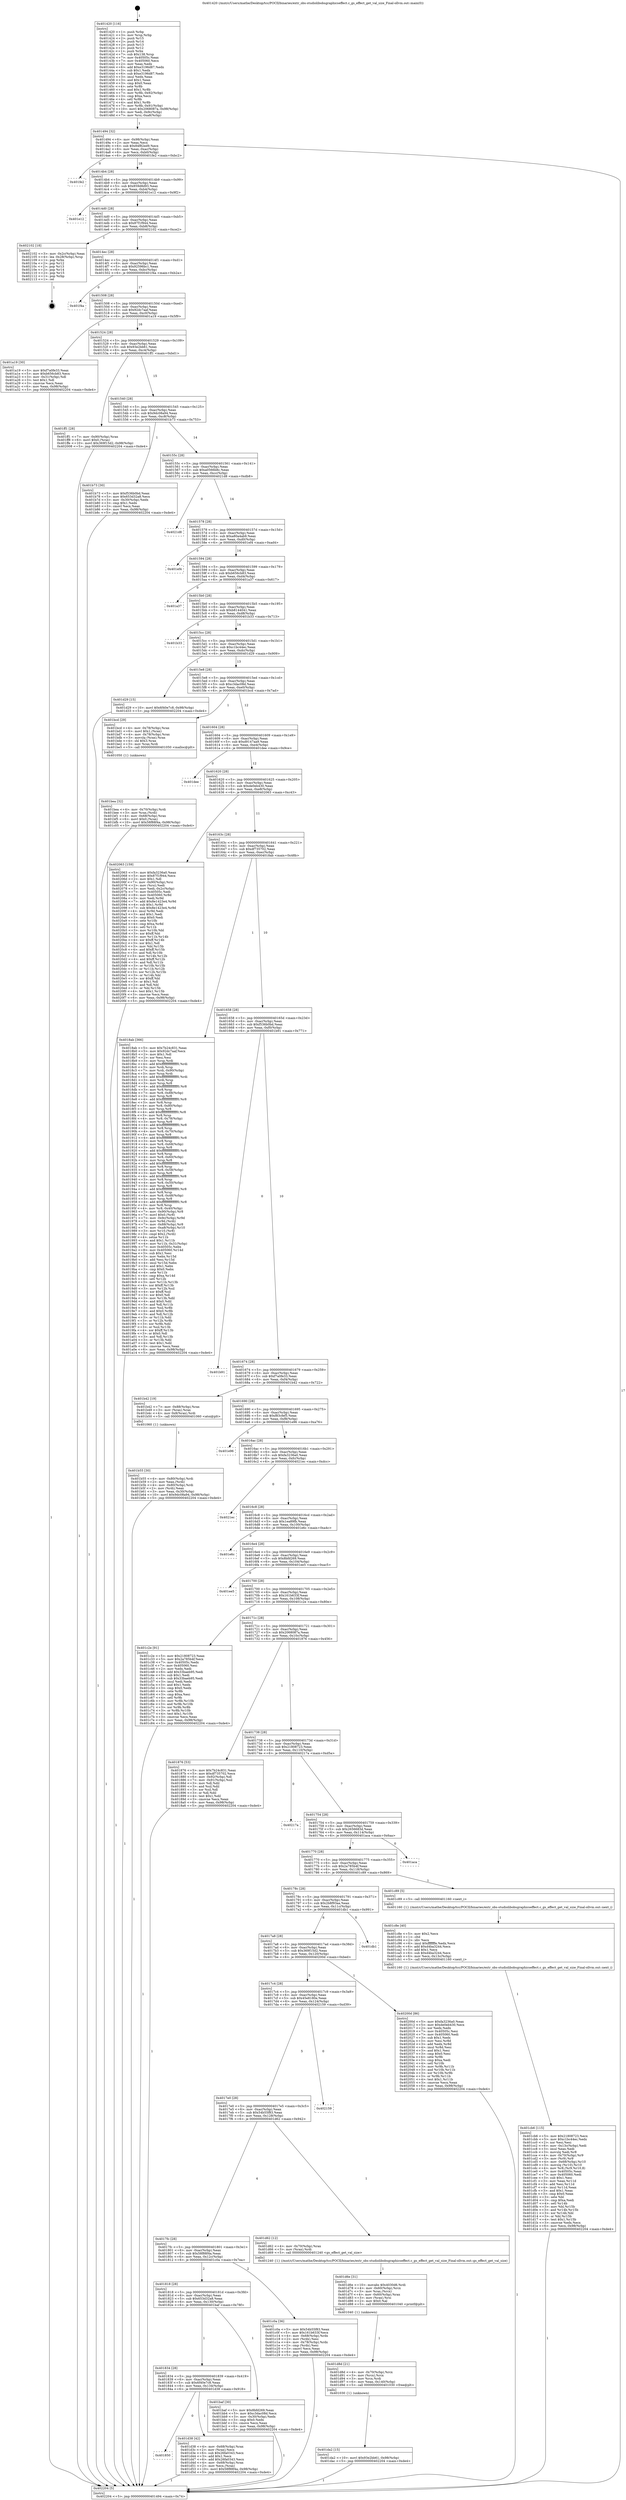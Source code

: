 digraph "0x401420" {
  label = "0x401420 (/mnt/c/Users/mathe/Desktop/tcc/POCII/binaries/extr_obs-studiolibobsgraphicseffect.c_gs_effect_get_val_size_Final-ollvm.out::main(0))"
  labelloc = "t"
  node[shape=record]

  Entry [label="",width=0.3,height=0.3,shape=circle,fillcolor=black,style=filled]
  "0x401494" [label="{
     0x401494 [32]\l
     | [instrs]\l
     &nbsp;&nbsp;0x401494 \<+6\>: mov -0x98(%rbp),%eax\l
     &nbsp;&nbsp;0x40149a \<+2\>: mov %eax,%ecx\l
     &nbsp;&nbsp;0x40149c \<+6\>: sub $0x84f82ed9,%ecx\l
     &nbsp;&nbsp;0x4014a2 \<+6\>: mov %eax,-0xac(%rbp)\l
     &nbsp;&nbsp;0x4014a8 \<+6\>: mov %ecx,-0xb0(%rbp)\l
     &nbsp;&nbsp;0x4014ae \<+6\>: je 0000000000401fe2 \<main+0xbc2\>\l
  }"]
  "0x401fe2" [label="{
     0x401fe2\l
  }", style=dashed]
  "0x4014b4" [label="{
     0x4014b4 [28]\l
     | [instrs]\l
     &nbsp;&nbsp;0x4014b4 \<+5\>: jmp 00000000004014b9 \<main+0x99\>\l
     &nbsp;&nbsp;0x4014b9 \<+6\>: mov -0xac(%rbp),%eax\l
     &nbsp;&nbsp;0x4014bf \<+5\>: sub $0x859d8d93,%eax\l
     &nbsp;&nbsp;0x4014c4 \<+6\>: mov %eax,-0xb4(%rbp)\l
     &nbsp;&nbsp;0x4014ca \<+6\>: je 0000000000401e12 \<main+0x9f2\>\l
  }"]
  Exit [label="",width=0.3,height=0.3,shape=circle,fillcolor=black,style=filled,peripheries=2]
  "0x401e12" [label="{
     0x401e12\l
  }", style=dashed]
  "0x4014d0" [label="{
     0x4014d0 [28]\l
     | [instrs]\l
     &nbsp;&nbsp;0x4014d0 \<+5\>: jmp 00000000004014d5 \<main+0xb5\>\l
     &nbsp;&nbsp;0x4014d5 \<+6\>: mov -0xac(%rbp),%eax\l
     &nbsp;&nbsp;0x4014db \<+5\>: sub $0x87f1f944,%eax\l
     &nbsp;&nbsp;0x4014e0 \<+6\>: mov %eax,-0xb8(%rbp)\l
     &nbsp;&nbsp;0x4014e6 \<+6\>: je 0000000000402102 \<main+0xce2\>\l
  }"]
  "0x401da2" [label="{
     0x401da2 [15]\l
     | [instrs]\l
     &nbsp;&nbsp;0x401da2 \<+10\>: movl $0x93e2bb61,-0x98(%rbp)\l
     &nbsp;&nbsp;0x401dac \<+5\>: jmp 0000000000402204 \<main+0xde4\>\l
  }"]
  "0x402102" [label="{
     0x402102 [18]\l
     | [instrs]\l
     &nbsp;&nbsp;0x402102 \<+3\>: mov -0x2c(%rbp),%eax\l
     &nbsp;&nbsp;0x402105 \<+4\>: lea -0x28(%rbp),%rsp\l
     &nbsp;&nbsp;0x402109 \<+1\>: pop %rbx\l
     &nbsp;&nbsp;0x40210a \<+2\>: pop %r12\l
     &nbsp;&nbsp;0x40210c \<+2\>: pop %r13\l
     &nbsp;&nbsp;0x40210e \<+2\>: pop %r14\l
     &nbsp;&nbsp;0x402110 \<+2\>: pop %r15\l
     &nbsp;&nbsp;0x402112 \<+1\>: pop %rbp\l
     &nbsp;&nbsp;0x402113 \<+1\>: ret\l
  }"]
  "0x4014ec" [label="{
     0x4014ec [28]\l
     | [instrs]\l
     &nbsp;&nbsp;0x4014ec \<+5\>: jmp 00000000004014f1 \<main+0xd1\>\l
     &nbsp;&nbsp;0x4014f1 \<+6\>: mov -0xac(%rbp),%eax\l
     &nbsp;&nbsp;0x4014f7 \<+5\>: sub $0x92596bc1,%eax\l
     &nbsp;&nbsp;0x4014fc \<+6\>: mov %eax,-0xbc(%rbp)\l
     &nbsp;&nbsp;0x401502 \<+6\>: je 0000000000401f4a \<main+0xb2a\>\l
  }"]
  "0x401d8d" [label="{
     0x401d8d [21]\l
     | [instrs]\l
     &nbsp;&nbsp;0x401d8d \<+4\>: mov -0x70(%rbp),%rcx\l
     &nbsp;&nbsp;0x401d91 \<+3\>: mov (%rcx),%rcx\l
     &nbsp;&nbsp;0x401d94 \<+3\>: mov %rcx,%rdi\l
     &nbsp;&nbsp;0x401d97 \<+6\>: mov %eax,-0x140(%rbp)\l
     &nbsp;&nbsp;0x401d9d \<+5\>: call 0000000000401030 \<free@plt\>\l
     | [calls]\l
     &nbsp;&nbsp;0x401030 \{1\} (unknown)\l
  }"]
  "0x401f4a" [label="{
     0x401f4a\l
  }", style=dashed]
  "0x401508" [label="{
     0x401508 [28]\l
     | [instrs]\l
     &nbsp;&nbsp;0x401508 \<+5\>: jmp 000000000040150d \<main+0xed\>\l
     &nbsp;&nbsp;0x40150d \<+6\>: mov -0xac(%rbp),%eax\l
     &nbsp;&nbsp;0x401513 \<+5\>: sub $0x92dc7aaf,%eax\l
     &nbsp;&nbsp;0x401518 \<+6\>: mov %eax,-0xc0(%rbp)\l
     &nbsp;&nbsp;0x40151e \<+6\>: je 0000000000401a19 \<main+0x5f9\>\l
  }"]
  "0x401d6e" [label="{
     0x401d6e [31]\l
     | [instrs]\l
     &nbsp;&nbsp;0x401d6e \<+10\>: movabs $0x4030d6,%rdi\l
     &nbsp;&nbsp;0x401d78 \<+4\>: mov -0x60(%rbp),%rcx\l
     &nbsp;&nbsp;0x401d7c \<+3\>: mov %rax,(%rcx)\l
     &nbsp;&nbsp;0x401d7f \<+4\>: mov -0x60(%rbp),%rax\l
     &nbsp;&nbsp;0x401d83 \<+3\>: mov (%rax),%rsi\l
     &nbsp;&nbsp;0x401d86 \<+2\>: mov $0x0,%al\l
     &nbsp;&nbsp;0x401d88 \<+5\>: call 0000000000401040 \<printf@plt\>\l
     | [calls]\l
     &nbsp;&nbsp;0x401040 \{1\} (unknown)\l
  }"]
  "0x401a19" [label="{
     0x401a19 [30]\l
     | [instrs]\l
     &nbsp;&nbsp;0x401a19 \<+5\>: mov $0xf7a0fe33,%eax\l
     &nbsp;&nbsp;0x401a1e \<+5\>: mov $0xb656cb83,%ecx\l
     &nbsp;&nbsp;0x401a23 \<+3\>: mov -0x31(%rbp),%dl\l
     &nbsp;&nbsp;0x401a26 \<+3\>: test $0x1,%dl\l
     &nbsp;&nbsp;0x401a29 \<+3\>: cmovne %ecx,%eax\l
     &nbsp;&nbsp;0x401a2c \<+6\>: mov %eax,-0x98(%rbp)\l
     &nbsp;&nbsp;0x401a32 \<+5\>: jmp 0000000000402204 \<main+0xde4\>\l
  }"]
  "0x401524" [label="{
     0x401524 [28]\l
     | [instrs]\l
     &nbsp;&nbsp;0x401524 \<+5\>: jmp 0000000000401529 \<main+0x109\>\l
     &nbsp;&nbsp;0x401529 \<+6\>: mov -0xac(%rbp),%eax\l
     &nbsp;&nbsp;0x40152f \<+5\>: sub $0x93e2bb61,%eax\l
     &nbsp;&nbsp;0x401534 \<+6\>: mov %eax,-0xc4(%rbp)\l
     &nbsp;&nbsp;0x40153a \<+6\>: je 0000000000401ff1 \<main+0xbd1\>\l
  }"]
  "0x401850" [label="{
     0x401850\l
  }", style=dashed]
  "0x401ff1" [label="{
     0x401ff1 [28]\l
     | [instrs]\l
     &nbsp;&nbsp;0x401ff1 \<+7\>: mov -0x90(%rbp),%rax\l
     &nbsp;&nbsp;0x401ff8 \<+6\>: movl $0x0,(%rax)\l
     &nbsp;&nbsp;0x401ffe \<+10\>: movl $0x369f15d2,-0x98(%rbp)\l
     &nbsp;&nbsp;0x402008 \<+5\>: jmp 0000000000402204 \<main+0xde4\>\l
  }"]
  "0x401540" [label="{
     0x401540 [28]\l
     | [instrs]\l
     &nbsp;&nbsp;0x401540 \<+5\>: jmp 0000000000401545 \<main+0x125\>\l
     &nbsp;&nbsp;0x401545 \<+6\>: mov -0xac(%rbp),%eax\l
     &nbsp;&nbsp;0x40154b \<+5\>: sub $0x9dc08a94,%eax\l
     &nbsp;&nbsp;0x401550 \<+6\>: mov %eax,-0xc8(%rbp)\l
     &nbsp;&nbsp;0x401556 \<+6\>: je 0000000000401b73 \<main+0x753\>\l
  }"]
  "0x401d38" [label="{
     0x401d38 [42]\l
     | [instrs]\l
     &nbsp;&nbsp;0x401d38 \<+4\>: mov -0x68(%rbp),%rax\l
     &nbsp;&nbsp;0x401d3c \<+2\>: mov (%rax),%ecx\l
     &nbsp;&nbsp;0x401d3e \<+6\>: sub $0x26fa0343,%ecx\l
     &nbsp;&nbsp;0x401d44 \<+3\>: add $0x1,%ecx\l
     &nbsp;&nbsp;0x401d47 \<+6\>: add $0x26fa0343,%ecx\l
     &nbsp;&nbsp;0x401d4d \<+4\>: mov -0x68(%rbp),%rax\l
     &nbsp;&nbsp;0x401d51 \<+2\>: mov %ecx,(%rax)\l
     &nbsp;&nbsp;0x401d53 \<+10\>: movl $0x58f88f4a,-0x98(%rbp)\l
     &nbsp;&nbsp;0x401d5d \<+5\>: jmp 0000000000402204 \<main+0xde4\>\l
  }"]
  "0x401b73" [label="{
     0x401b73 [30]\l
     | [instrs]\l
     &nbsp;&nbsp;0x401b73 \<+5\>: mov $0xf536b0bd,%eax\l
     &nbsp;&nbsp;0x401b78 \<+5\>: mov $0x653d32a8,%ecx\l
     &nbsp;&nbsp;0x401b7d \<+3\>: mov -0x30(%rbp),%edx\l
     &nbsp;&nbsp;0x401b80 \<+3\>: cmp $0x1,%edx\l
     &nbsp;&nbsp;0x401b83 \<+3\>: cmovl %ecx,%eax\l
     &nbsp;&nbsp;0x401b86 \<+6\>: mov %eax,-0x98(%rbp)\l
     &nbsp;&nbsp;0x401b8c \<+5\>: jmp 0000000000402204 \<main+0xde4\>\l
  }"]
  "0x40155c" [label="{
     0x40155c [28]\l
     | [instrs]\l
     &nbsp;&nbsp;0x40155c \<+5\>: jmp 0000000000401561 \<main+0x141\>\l
     &nbsp;&nbsp;0x401561 \<+6\>: mov -0xac(%rbp),%eax\l
     &nbsp;&nbsp;0x401567 \<+5\>: sub $0xa0566b8c,%eax\l
     &nbsp;&nbsp;0x40156c \<+6\>: mov %eax,-0xcc(%rbp)\l
     &nbsp;&nbsp;0x401572 \<+6\>: je 00000000004021d8 \<main+0xdb8\>\l
  }"]
  "0x401cb6" [label="{
     0x401cb6 [115]\l
     | [instrs]\l
     &nbsp;&nbsp;0x401cb6 \<+5\>: mov $0x21808723,%ecx\l
     &nbsp;&nbsp;0x401cbb \<+5\>: mov $0xc1bc44ec,%edx\l
     &nbsp;&nbsp;0x401cc0 \<+2\>: xor %esi,%esi\l
     &nbsp;&nbsp;0x401cc2 \<+6\>: mov -0x13c(%rbp),%edi\l
     &nbsp;&nbsp;0x401cc8 \<+3\>: imul %eax,%edi\l
     &nbsp;&nbsp;0x401ccb \<+3\>: movslq %edi,%r8\l
     &nbsp;&nbsp;0x401cce \<+4\>: mov -0x70(%rbp),%r9\l
     &nbsp;&nbsp;0x401cd2 \<+3\>: mov (%r9),%r9\l
     &nbsp;&nbsp;0x401cd5 \<+4\>: mov -0x68(%rbp),%r10\l
     &nbsp;&nbsp;0x401cd9 \<+3\>: movslq (%r10),%r10\l
     &nbsp;&nbsp;0x401cdc \<+4\>: mov %r8,(%r9,%r10,8)\l
     &nbsp;&nbsp;0x401ce0 \<+7\>: mov 0x40505c,%eax\l
     &nbsp;&nbsp;0x401ce7 \<+7\>: mov 0x405060,%edi\l
     &nbsp;&nbsp;0x401cee \<+3\>: sub $0x1,%esi\l
     &nbsp;&nbsp;0x401cf1 \<+3\>: mov %eax,%r11d\l
     &nbsp;&nbsp;0x401cf4 \<+3\>: add %esi,%r11d\l
     &nbsp;&nbsp;0x401cf7 \<+4\>: imul %r11d,%eax\l
     &nbsp;&nbsp;0x401cfb \<+3\>: and $0x1,%eax\l
     &nbsp;&nbsp;0x401cfe \<+3\>: cmp $0x0,%eax\l
     &nbsp;&nbsp;0x401d01 \<+3\>: sete %bl\l
     &nbsp;&nbsp;0x401d04 \<+3\>: cmp $0xa,%edi\l
     &nbsp;&nbsp;0x401d07 \<+4\>: setl %r14b\l
     &nbsp;&nbsp;0x401d0b \<+3\>: mov %bl,%r15b\l
     &nbsp;&nbsp;0x401d0e \<+3\>: and %r14b,%r15b\l
     &nbsp;&nbsp;0x401d11 \<+3\>: xor %r14b,%bl\l
     &nbsp;&nbsp;0x401d14 \<+3\>: or %bl,%r15b\l
     &nbsp;&nbsp;0x401d17 \<+4\>: test $0x1,%r15b\l
     &nbsp;&nbsp;0x401d1b \<+3\>: cmovne %edx,%ecx\l
     &nbsp;&nbsp;0x401d1e \<+6\>: mov %ecx,-0x98(%rbp)\l
     &nbsp;&nbsp;0x401d24 \<+5\>: jmp 0000000000402204 \<main+0xde4\>\l
  }"]
  "0x4021d8" [label="{
     0x4021d8\l
  }", style=dashed]
  "0x401578" [label="{
     0x401578 [28]\l
     | [instrs]\l
     &nbsp;&nbsp;0x401578 \<+5\>: jmp 000000000040157d \<main+0x15d\>\l
     &nbsp;&nbsp;0x40157d \<+6\>: mov -0xac(%rbp),%eax\l
     &nbsp;&nbsp;0x401583 \<+5\>: sub $0xa80a4ab9,%eax\l
     &nbsp;&nbsp;0x401588 \<+6\>: mov %eax,-0xd0(%rbp)\l
     &nbsp;&nbsp;0x40158e \<+6\>: je 0000000000401ef4 \<main+0xad4\>\l
  }"]
  "0x401c8e" [label="{
     0x401c8e [40]\l
     | [instrs]\l
     &nbsp;&nbsp;0x401c8e \<+5\>: mov $0x2,%ecx\l
     &nbsp;&nbsp;0x401c93 \<+1\>: cltd\l
     &nbsp;&nbsp;0x401c94 \<+2\>: idiv %ecx\l
     &nbsp;&nbsp;0x401c96 \<+6\>: imul $0xfffffffe,%edx,%ecx\l
     &nbsp;&nbsp;0x401c9c \<+6\>: add $0xd4ba3244,%ecx\l
     &nbsp;&nbsp;0x401ca2 \<+3\>: add $0x1,%ecx\l
     &nbsp;&nbsp;0x401ca5 \<+6\>: sub $0xd4ba3244,%ecx\l
     &nbsp;&nbsp;0x401cab \<+6\>: mov %ecx,-0x13c(%rbp)\l
     &nbsp;&nbsp;0x401cb1 \<+5\>: call 0000000000401160 \<next_i\>\l
     | [calls]\l
     &nbsp;&nbsp;0x401160 \{1\} (/mnt/c/Users/mathe/Desktop/tcc/POCII/binaries/extr_obs-studiolibobsgraphicseffect.c_gs_effect_get_val_size_Final-ollvm.out::next_i)\l
  }"]
  "0x401ef4" [label="{
     0x401ef4\l
  }", style=dashed]
  "0x401594" [label="{
     0x401594 [28]\l
     | [instrs]\l
     &nbsp;&nbsp;0x401594 \<+5\>: jmp 0000000000401599 \<main+0x179\>\l
     &nbsp;&nbsp;0x401599 \<+6\>: mov -0xac(%rbp),%eax\l
     &nbsp;&nbsp;0x40159f \<+5\>: sub $0xb656cb83,%eax\l
     &nbsp;&nbsp;0x4015a4 \<+6\>: mov %eax,-0xd4(%rbp)\l
     &nbsp;&nbsp;0x4015aa \<+6\>: je 0000000000401a37 \<main+0x617\>\l
  }"]
  "0x401bea" [label="{
     0x401bea [32]\l
     | [instrs]\l
     &nbsp;&nbsp;0x401bea \<+4\>: mov -0x70(%rbp),%rdi\l
     &nbsp;&nbsp;0x401bee \<+3\>: mov %rax,(%rdi)\l
     &nbsp;&nbsp;0x401bf1 \<+4\>: mov -0x68(%rbp),%rax\l
     &nbsp;&nbsp;0x401bf5 \<+6\>: movl $0x0,(%rax)\l
     &nbsp;&nbsp;0x401bfb \<+10\>: movl $0x58f88f4a,-0x98(%rbp)\l
     &nbsp;&nbsp;0x401c05 \<+5\>: jmp 0000000000402204 \<main+0xde4\>\l
  }"]
  "0x401a37" [label="{
     0x401a37\l
  }", style=dashed]
  "0x4015b0" [label="{
     0x4015b0 [28]\l
     | [instrs]\l
     &nbsp;&nbsp;0x4015b0 \<+5\>: jmp 00000000004015b5 \<main+0x195\>\l
     &nbsp;&nbsp;0x4015b5 \<+6\>: mov -0xac(%rbp),%eax\l
     &nbsp;&nbsp;0x4015bb \<+5\>: sub $0xb8144041,%eax\l
     &nbsp;&nbsp;0x4015c0 \<+6\>: mov %eax,-0xd8(%rbp)\l
     &nbsp;&nbsp;0x4015c6 \<+6\>: je 0000000000401b33 \<main+0x713\>\l
  }"]
  "0x401834" [label="{
     0x401834 [28]\l
     | [instrs]\l
     &nbsp;&nbsp;0x401834 \<+5\>: jmp 0000000000401839 \<main+0x419\>\l
     &nbsp;&nbsp;0x401839 \<+6\>: mov -0xac(%rbp),%eax\l
     &nbsp;&nbsp;0x40183f \<+5\>: sub $0x6f40e7c8,%eax\l
     &nbsp;&nbsp;0x401844 \<+6\>: mov %eax,-0x134(%rbp)\l
     &nbsp;&nbsp;0x40184a \<+6\>: je 0000000000401d38 \<main+0x918\>\l
  }"]
  "0x401b33" [label="{
     0x401b33\l
  }", style=dashed]
  "0x4015cc" [label="{
     0x4015cc [28]\l
     | [instrs]\l
     &nbsp;&nbsp;0x4015cc \<+5\>: jmp 00000000004015d1 \<main+0x1b1\>\l
     &nbsp;&nbsp;0x4015d1 \<+6\>: mov -0xac(%rbp),%eax\l
     &nbsp;&nbsp;0x4015d7 \<+5\>: sub $0xc1bc44ec,%eax\l
     &nbsp;&nbsp;0x4015dc \<+6\>: mov %eax,-0xdc(%rbp)\l
     &nbsp;&nbsp;0x4015e2 \<+6\>: je 0000000000401d29 \<main+0x909\>\l
  }"]
  "0x401baf" [label="{
     0x401baf [30]\l
     | [instrs]\l
     &nbsp;&nbsp;0x401baf \<+5\>: mov $0x8bfd269,%eax\l
     &nbsp;&nbsp;0x401bb4 \<+5\>: mov $0xc3dac08d,%ecx\l
     &nbsp;&nbsp;0x401bb9 \<+3\>: mov -0x30(%rbp),%edx\l
     &nbsp;&nbsp;0x401bbc \<+3\>: cmp $0x0,%edx\l
     &nbsp;&nbsp;0x401bbf \<+3\>: cmove %ecx,%eax\l
     &nbsp;&nbsp;0x401bc2 \<+6\>: mov %eax,-0x98(%rbp)\l
     &nbsp;&nbsp;0x401bc8 \<+5\>: jmp 0000000000402204 \<main+0xde4\>\l
  }"]
  "0x401d29" [label="{
     0x401d29 [15]\l
     | [instrs]\l
     &nbsp;&nbsp;0x401d29 \<+10\>: movl $0x6f40e7c8,-0x98(%rbp)\l
     &nbsp;&nbsp;0x401d33 \<+5\>: jmp 0000000000402204 \<main+0xde4\>\l
  }"]
  "0x4015e8" [label="{
     0x4015e8 [28]\l
     | [instrs]\l
     &nbsp;&nbsp;0x4015e8 \<+5\>: jmp 00000000004015ed \<main+0x1cd\>\l
     &nbsp;&nbsp;0x4015ed \<+6\>: mov -0xac(%rbp),%eax\l
     &nbsp;&nbsp;0x4015f3 \<+5\>: sub $0xc3dac08d,%eax\l
     &nbsp;&nbsp;0x4015f8 \<+6\>: mov %eax,-0xe0(%rbp)\l
     &nbsp;&nbsp;0x4015fe \<+6\>: je 0000000000401bcd \<main+0x7ad\>\l
  }"]
  "0x401818" [label="{
     0x401818 [28]\l
     | [instrs]\l
     &nbsp;&nbsp;0x401818 \<+5\>: jmp 000000000040181d \<main+0x3fd\>\l
     &nbsp;&nbsp;0x40181d \<+6\>: mov -0xac(%rbp),%eax\l
     &nbsp;&nbsp;0x401823 \<+5\>: sub $0x653d32a8,%eax\l
     &nbsp;&nbsp;0x401828 \<+6\>: mov %eax,-0x130(%rbp)\l
     &nbsp;&nbsp;0x40182e \<+6\>: je 0000000000401baf \<main+0x78f\>\l
  }"]
  "0x401bcd" [label="{
     0x401bcd [29]\l
     | [instrs]\l
     &nbsp;&nbsp;0x401bcd \<+4\>: mov -0x78(%rbp),%rax\l
     &nbsp;&nbsp;0x401bd1 \<+6\>: movl $0x1,(%rax)\l
     &nbsp;&nbsp;0x401bd7 \<+4\>: mov -0x78(%rbp),%rax\l
     &nbsp;&nbsp;0x401bdb \<+3\>: movslq (%rax),%rax\l
     &nbsp;&nbsp;0x401bde \<+4\>: shl $0x3,%rax\l
     &nbsp;&nbsp;0x401be2 \<+3\>: mov %rax,%rdi\l
     &nbsp;&nbsp;0x401be5 \<+5\>: call 0000000000401050 \<malloc@plt\>\l
     | [calls]\l
     &nbsp;&nbsp;0x401050 \{1\} (unknown)\l
  }"]
  "0x401604" [label="{
     0x401604 [28]\l
     | [instrs]\l
     &nbsp;&nbsp;0x401604 \<+5\>: jmp 0000000000401609 \<main+0x1e9\>\l
     &nbsp;&nbsp;0x401609 \<+6\>: mov -0xac(%rbp),%eax\l
     &nbsp;&nbsp;0x40160f \<+5\>: sub $0xd9147aa9,%eax\l
     &nbsp;&nbsp;0x401614 \<+6\>: mov %eax,-0xe4(%rbp)\l
     &nbsp;&nbsp;0x40161a \<+6\>: je 0000000000401dee \<main+0x9ce\>\l
  }"]
  "0x401c0a" [label="{
     0x401c0a [36]\l
     | [instrs]\l
     &nbsp;&nbsp;0x401c0a \<+5\>: mov $0x54b55f83,%eax\l
     &nbsp;&nbsp;0x401c0f \<+5\>: mov $0x161b633f,%ecx\l
     &nbsp;&nbsp;0x401c14 \<+4\>: mov -0x68(%rbp),%rdx\l
     &nbsp;&nbsp;0x401c18 \<+2\>: mov (%rdx),%esi\l
     &nbsp;&nbsp;0x401c1a \<+4\>: mov -0x78(%rbp),%rdx\l
     &nbsp;&nbsp;0x401c1e \<+2\>: cmp (%rdx),%esi\l
     &nbsp;&nbsp;0x401c20 \<+3\>: cmovl %ecx,%eax\l
     &nbsp;&nbsp;0x401c23 \<+6\>: mov %eax,-0x98(%rbp)\l
     &nbsp;&nbsp;0x401c29 \<+5\>: jmp 0000000000402204 \<main+0xde4\>\l
  }"]
  "0x401dee" [label="{
     0x401dee\l
  }", style=dashed]
  "0x401620" [label="{
     0x401620 [28]\l
     | [instrs]\l
     &nbsp;&nbsp;0x401620 \<+5\>: jmp 0000000000401625 \<main+0x205\>\l
     &nbsp;&nbsp;0x401625 \<+6\>: mov -0xac(%rbp),%eax\l
     &nbsp;&nbsp;0x40162b \<+5\>: sub $0xde0eb430,%eax\l
     &nbsp;&nbsp;0x401630 \<+6\>: mov %eax,-0xe8(%rbp)\l
     &nbsp;&nbsp;0x401636 \<+6\>: je 0000000000402063 \<main+0xc43\>\l
  }"]
  "0x4017fc" [label="{
     0x4017fc [28]\l
     | [instrs]\l
     &nbsp;&nbsp;0x4017fc \<+5\>: jmp 0000000000401801 \<main+0x3e1\>\l
     &nbsp;&nbsp;0x401801 \<+6\>: mov -0xac(%rbp),%eax\l
     &nbsp;&nbsp;0x401807 \<+5\>: sub $0x58f88f4a,%eax\l
     &nbsp;&nbsp;0x40180c \<+6\>: mov %eax,-0x12c(%rbp)\l
     &nbsp;&nbsp;0x401812 \<+6\>: je 0000000000401c0a \<main+0x7ea\>\l
  }"]
  "0x402063" [label="{
     0x402063 [159]\l
     | [instrs]\l
     &nbsp;&nbsp;0x402063 \<+5\>: mov $0xfa3236a0,%eax\l
     &nbsp;&nbsp;0x402068 \<+5\>: mov $0x87f1f944,%ecx\l
     &nbsp;&nbsp;0x40206d \<+2\>: mov $0x1,%dl\l
     &nbsp;&nbsp;0x40206f \<+7\>: mov -0x90(%rbp),%rsi\l
     &nbsp;&nbsp;0x402076 \<+2\>: mov (%rsi),%edi\l
     &nbsp;&nbsp;0x402078 \<+3\>: mov %edi,-0x2c(%rbp)\l
     &nbsp;&nbsp;0x40207b \<+7\>: mov 0x40505c,%edi\l
     &nbsp;&nbsp;0x402082 \<+8\>: mov 0x405060,%r8d\l
     &nbsp;&nbsp;0x40208a \<+3\>: mov %edi,%r9d\l
     &nbsp;&nbsp;0x40208d \<+7\>: add $0x8e1423e4,%r9d\l
     &nbsp;&nbsp;0x402094 \<+4\>: sub $0x1,%r9d\l
     &nbsp;&nbsp;0x402098 \<+7\>: sub $0x8e1423e4,%r9d\l
     &nbsp;&nbsp;0x40209f \<+4\>: imul %r9d,%edi\l
     &nbsp;&nbsp;0x4020a3 \<+3\>: and $0x1,%edi\l
     &nbsp;&nbsp;0x4020a6 \<+3\>: cmp $0x0,%edi\l
     &nbsp;&nbsp;0x4020a9 \<+4\>: sete %r10b\l
     &nbsp;&nbsp;0x4020ad \<+4\>: cmp $0xa,%r8d\l
     &nbsp;&nbsp;0x4020b1 \<+4\>: setl %r11b\l
     &nbsp;&nbsp;0x4020b5 \<+3\>: mov %r10b,%bl\l
     &nbsp;&nbsp;0x4020b8 \<+3\>: xor $0xff,%bl\l
     &nbsp;&nbsp;0x4020bb \<+3\>: mov %r11b,%r14b\l
     &nbsp;&nbsp;0x4020be \<+4\>: xor $0xff,%r14b\l
     &nbsp;&nbsp;0x4020c2 \<+3\>: xor $0x1,%dl\l
     &nbsp;&nbsp;0x4020c5 \<+3\>: mov %bl,%r15b\l
     &nbsp;&nbsp;0x4020c8 \<+4\>: and $0xff,%r15b\l
     &nbsp;&nbsp;0x4020cc \<+3\>: and %dl,%r10b\l
     &nbsp;&nbsp;0x4020cf \<+3\>: mov %r14b,%r12b\l
     &nbsp;&nbsp;0x4020d2 \<+4\>: and $0xff,%r12b\l
     &nbsp;&nbsp;0x4020d6 \<+3\>: and %dl,%r11b\l
     &nbsp;&nbsp;0x4020d9 \<+3\>: or %r10b,%r15b\l
     &nbsp;&nbsp;0x4020dc \<+3\>: or %r11b,%r12b\l
     &nbsp;&nbsp;0x4020df \<+3\>: xor %r12b,%r15b\l
     &nbsp;&nbsp;0x4020e2 \<+3\>: or %r14b,%bl\l
     &nbsp;&nbsp;0x4020e5 \<+3\>: xor $0xff,%bl\l
     &nbsp;&nbsp;0x4020e8 \<+3\>: or $0x1,%dl\l
     &nbsp;&nbsp;0x4020eb \<+2\>: and %dl,%bl\l
     &nbsp;&nbsp;0x4020ed \<+3\>: or %bl,%r15b\l
     &nbsp;&nbsp;0x4020f0 \<+4\>: test $0x1,%r15b\l
     &nbsp;&nbsp;0x4020f4 \<+3\>: cmovne %ecx,%eax\l
     &nbsp;&nbsp;0x4020f7 \<+6\>: mov %eax,-0x98(%rbp)\l
     &nbsp;&nbsp;0x4020fd \<+5\>: jmp 0000000000402204 \<main+0xde4\>\l
  }"]
  "0x40163c" [label="{
     0x40163c [28]\l
     | [instrs]\l
     &nbsp;&nbsp;0x40163c \<+5\>: jmp 0000000000401641 \<main+0x221\>\l
     &nbsp;&nbsp;0x401641 \<+6\>: mov -0xac(%rbp),%eax\l
     &nbsp;&nbsp;0x401647 \<+5\>: sub $0xdf735702,%eax\l
     &nbsp;&nbsp;0x40164c \<+6\>: mov %eax,-0xec(%rbp)\l
     &nbsp;&nbsp;0x401652 \<+6\>: je 00000000004018ab \<main+0x48b\>\l
  }"]
  "0x401d62" [label="{
     0x401d62 [12]\l
     | [instrs]\l
     &nbsp;&nbsp;0x401d62 \<+4\>: mov -0x70(%rbp),%rax\l
     &nbsp;&nbsp;0x401d66 \<+3\>: mov (%rax),%rdi\l
     &nbsp;&nbsp;0x401d69 \<+5\>: call 0000000000401240 \<gs_effect_get_val_size\>\l
     | [calls]\l
     &nbsp;&nbsp;0x401240 \{1\} (/mnt/c/Users/mathe/Desktop/tcc/POCII/binaries/extr_obs-studiolibobsgraphicseffect.c_gs_effect_get_val_size_Final-ollvm.out::gs_effect_get_val_size)\l
  }"]
  "0x4018ab" [label="{
     0x4018ab [366]\l
     | [instrs]\l
     &nbsp;&nbsp;0x4018ab \<+5\>: mov $0x7b24c831,%eax\l
     &nbsp;&nbsp;0x4018b0 \<+5\>: mov $0x92dc7aaf,%ecx\l
     &nbsp;&nbsp;0x4018b5 \<+2\>: mov $0x1,%dl\l
     &nbsp;&nbsp;0x4018b7 \<+2\>: xor %esi,%esi\l
     &nbsp;&nbsp;0x4018b9 \<+3\>: mov %rsp,%rdi\l
     &nbsp;&nbsp;0x4018bc \<+4\>: add $0xfffffffffffffff0,%rdi\l
     &nbsp;&nbsp;0x4018c0 \<+3\>: mov %rdi,%rsp\l
     &nbsp;&nbsp;0x4018c3 \<+7\>: mov %rdi,-0x90(%rbp)\l
     &nbsp;&nbsp;0x4018ca \<+3\>: mov %rsp,%rdi\l
     &nbsp;&nbsp;0x4018cd \<+4\>: add $0xfffffffffffffff0,%rdi\l
     &nbsp;&nbsp;0x4018d1 \<+3\>: mov %rdi,%rsp\l
     &nbsp;&nbsp;0x4018d4 \<+3\>: mov %rsp,%r8\l
     &nbsp;&nbsp;0x4018d7 \<+4\>: add $0xfffffffffffffff0,%r8\l
     &nbsp;&nbsp;0x4018db \<+3\>: mov %r8,%rsp\l
     &nbsp;&nbsp;0x4018de \<+7\>: mov %r8,-0x88(%rbp)\l
     &nbsp;&nbsp;0x4018e5 \<+3\>: mov %rsp,%r8\l
     &nbsp;&nbsp;0x4018e8 \<+4\>: add $0xfffffffffffffff0,%r8\l
     &nbsp;&nbsp;0x4018ec \<+3\>: mov %r8,%rsp\l
     &nbsp;&nbsp;0x4018ef \<+4\>: mov %r8,-0x80(%rbp)\l
     &nbsp;&nbsp;0x4018f3 \<+3\>: mov %rsp,%r8\l
     &nbsp;&nbsp;0x4018f6 \<+4\>: add $0xfffffffffffffff0,%r8\l
     &nbsp;&nbsp;0x4018fa \<+3\>: mov %r8,%rsp\l
     &nbsp;&nbsp;0x4018fd \<+4\>: mov %r8,-0x78(%rbp)\l
     &nbsp;&nbsp;0x401901 \<+3\>: mov %rsp,%r8\l
     &nbsp;&nbsp;0x401904 \<+4\>: add $0xfffffffffffffff0,%r8\l
     &nbsp;&nbsp;0x401908 \<+3\>: mov %r8,%rsp\l
     &nbsp;&nbsp;0x40190b \<+4\>: mov %r8,-0x70(%rbp)\l
     &nbsp;&nbsp;0x40190f \<+3\>: mov %rsp,%r8\l
     &nbsp;&nbsp;0x401912 \<+4\>: add $0xfffffffffffffff0,%r8\l
     &nbsp;&nbsp;0x401916 \<+3\>: mov %r8,%rsp\l
     &nbsp;&nbsp;0x401919 \<+4\>: mov %r8,-0x68(%rbp)\l
     &nbsp;&nbsp;0x40191d \<+3\>: mov %rsp,%r8\l
     &nbsp;&nbsp;0x401920 \<+4\>: add $0xfffffffffffffff0,%r8\l
     &nbsp;&nbsp;0x401924 \<+3\>: mov %r8,%rsp\l
     &nbsp;&nbsp;0x401927 \<+4\>: mov %r8,-0x60(%rbp)\l
     &nbsp;&nbsp;0x40192b \<+3\>: mov %rsp,%r8\l
     &nbsp;&nbsp;0x40192e \<+4\>: add $0xfffffffffffffff0,%r8\l
     &nbsp;&nbsp;0x401932 \<+3\>: mov %r8,%rsp\l
     &nbsp;&nbsp;0x401935 \<+4\>: mov %r8,-0x58(%rbp)\l
     &nbsp;&nbsp;0x401939 \<+3\>: mov %rsp,%r8\l
     &nbsp;&nbsp;0x40193c \<+4\>: add $0xfffffffffffffff0,%r8\l
     &nbsp;&nbsp;0x401940 \<+3\>: mov %r8,%rsp\l
     &nbsp;&nbsp;0x401943 \<+4\>: mov %r8,-0x50(%rbp)\l
     &nbsp;&nbsp;0x401947 \<+3\>: mov %rsp,%r8\l
     &nbsp;&nbsp;0x40194a \<+4\>: add $0xfffffffffffffff0,%r8\l
     &nbsp;&nbsp;0x40194e \<+3\>: mov %r8,%rsp\l
     &nbsp;&nbsp;0x401951 \<+4\>: mov %r8,-0x48(%rbp)\l
     &nbsp;&nbsp;0x401955 \<+3\>: mov %rsp,%r8\l
     &nbsp;&nbsp;0x401958 \<+4\>: add $0xfffffffffffffff0,%r8\l
     &nbsp;&nbsp;0x40195c \<+3\>: mov %r8,%rsp\l
     &nbsp;&nbsp;0x40195f \<+4\>: mov %r8,-0x40(%rbp)\l
     &nbsp;&nbsp;0x401963 \<+7\>: mov -0x90(%rbp),%r8\l
     &nbsp;&nbsp;0x40196a \<+7\>: movl $0x0,(%r8)\l
     &nbsp;&nbsp;0x401971 \<+7\>: mov -0x9c(%rbp),%r9d\l
     &nbsp;&nbsp;0x401978 \<+3\>: mov %r9d,(%rdi)\l
     &nbsp;&nbsp;0x40197b \<+7\>: mov -0x88(%rbp),%r8\l
     &nbsp;&nbsp;0x401982 \<+7\>: mov -0xa8(%rbp),%r10\l
     &nbsp;&nbsp;0x401989 \<+3\>: mov %r10,(%r8)\l
     &nbsp;&nbsp;0x40198c \<+3\>: cmpl $0x2,(%rdi)\l
     &nbsp;&nbsp;0x40198f \<+4\>: setne %r11b\l
     &nbsp;&nbsp;0x401993 \<+4\>: and $0x1,%r11b\l
     &nbsp;&nbsp;0x401997 \<+4\>: mov %r11b,-0x31(%rbp)\l
     &nbsp;&nbsp;0x40199b \<+7\>: mov 0x40505c,%ebx\l
     &nbsp;&nbsp;0x4019a2 \<+8\>: mov 0x405060,%r14d\l
     &nbsp;&nbsp;0x4019aa \<+3\>: sub $0x1,%esi\l
     &nbsp;&nbsp;0x4019ad \<+3\>: mov %ebx,%r15d\l
     &nbsp;&nbsp;0x4019b0 \<+3\>: add %esi,%r15d\l
     &nbsp;&nbsp;0x4019b3 \<+4\>: imul %r15d,%ebx\l
     &nbsp;&nbsp;0x4019b7 \<+3\>: and $0x1,%ebx\l
     &nbsp;&nbsp;0x4019ba \<+3\>: cmp $0x0,%ebx\l
     &nbsp;&nbsp;0x4019bd \<+4\>: sete %r11b\l
     &nbsp;&nbsp;0x4019c1 \<+4\>: cmp $0xa,%r14d\l
     &nbsp;&nbsp;0x4019c5 \<+4\>: setl %r12b\l
     &nbsp;&nbsp;0x4019c9 \<+3\>: mov %r11b,%r13b\l
     &nbsp;&nbsp;0x4019cc \<+4\>: xor $0xff,%r13b\l
     &nbsp;&nbsp;0x4019d0 \<+3\>: mov %r12b,%sil\l
     &nbsp;&nbsp;0x4019d3 \<+4\>: xor $0xff,%sil\l
     &nbsp;&nbsp;0x4019d7 \<+3\>: xor $0x0,%dl\l
     &nbsp;&nbsp;0x4019da \<+3\>: mov %r13b,%dil\l
     &nbsp;&nbsp;0x4019dd \<+4\>: and $0x0,%dil\l
     &nbsp;&nbsp;0x4019e1 \<+3\>: and %dl,%r11b\l
     &nbsp;&nbsp;0x4019e4 \<+3\>: mov %sil,%r8b\l
     &nbsp;&nbsp;0x4019e7 \<+4\>: and $0x0,%r8b\l
     &nbsp;&nbsp;0x4019eb \<+3\>: and %dl,%r12b\l
     &nbsp;&nbsp;0x4019ee \<+3\>: or %r11b,%dil\l
     &nbsp;&nbsp;0x4019f1 \<+3\>: or %r12b,%r8b\l
     &nbsp;&nbsp;0x4019f4 \<+3\>: xor %r8b,%dil\l
     &nbsp;&nbsp;0x4019f7 \<+3\>: or %sil,%r13b\l
     &nbsp;&nbsp;0x4019fa \<+4\>: xor $0xff,%r13b\l
     &nbsp;&nbsp;0x4019fe \<+3\>: or $0x0,%dl\l
     &nbsp;&nbsp;0x401a01 \<+3\>: and %dl,%r13b\l
     &nbsp;&nbsp;0x401a04 \<+3\>: or %r13b,%dil\l
     &nbsp;&nbsp;0x401a07 \<+4\>: test $0x1,%dil\l
     &nbsp;&nbsp;0x401a0b \<+3\>: cmovne %ecx,%eax\l
     &nbsp;&nbsp;0x401a0e \<+6\>: mov %eax,-0x98(%rbp)\l
     &nbsp;&nbsp;0x401a14 \<+5\>: jmp 0000000000402204 \<main+0xde4\>\l
  }"]
  "0x401658" [label="{
     0x401658 [28]\l
     | [instrs]\l
     &nbsp;&nbsp;0x401658 \<+5\>: jmp 000000000040165d \<main+0x23d\>\l
     &nbsp;&nbsp;0x40165d \<+6\>: mov -0xac(%rbp),%eax\l
     &nbsp;&nbsp;0x401663 \<+5\>: sub $0xf536b0bd,%eax\l
     &nbsp;&nbsp;0x401668 \<+6\>: mov %eax,-0xf0(%rbp)\l
     &nbsp;&nbsp;0x40166e \<+6\>: je 0000000000401b91 \<main+0x771\>\l
  }"]
  "0x4017e0" [label="{
     0x4017e0 [28]\l
     | [instrs]\l
     &nbsp;&nbsp;0x4017e0 \<+5\>: jmp 00000000004017e5 \<main+0x3c5\>\l
     &nbsp;&nbsp;0x4017e5 \<+6\>: mov -0xac(%rbp),%eax\l
     &nbsp;&nbsp;0x4017eb \<+5\>: sub $0x54b55f83,%eax\l
     &nbsp;&nbsp;0x4017f0 \<+6\>: mov %eax,-0x128(%rbp)\l
     &nbsp;&nbsp;0x4017f6 \<+6\>: je 0000000000401d62 \<main+0x942\>\l
  }"]
  "0x401b91" [label="{
     0x401b91\l
  }", style=dashed]
  "0x401674" [label="{
     0x401674 [28]\l
     | [instrs]\l
     &nbsp;&nbsp;0x401674 \<+5\>: jmp 0000000000401679 \<main+0x259\>\l
     &nbsp;&nbsp;0x401679 \<+6\>: mov -0xac(%rbp),%eax\l
     &nbsp;&nbsp;0x40167f \<+5\>: sub $0xf7a0fe33,%eax\l
     &nbsp;&nbsp;0x401684 \<+6\>: mov %eax,-0xf4(%rbp)\l
     &nbsp;&nbsp;0x40168a \<+6\>: je 0000000000401b42 \<main+0x722\>\l
  }"]
  "0x402159" [label="{
     0x402159\l
  }", style=dashed]
  "0x401b42" [label="{
     0x401b42 [19]\l
     | [instrs]\l
     &nbsp;&nbsp;0x401b42 \<+7\>: mov -0x88(%rbp),%rax\l
     &nbsp;&nbsp;0x401b49 \<+3\>: mov (%rax),%rax\l
     &nbsp;&nbsp;0x401b4c \<+4\>: mov 0x8(%rax),%rdi\l
     &nbsp;&nbsp;0x401b50 \<+5\>: call 0000000000401060 \<atoi@plt\>\l
     | [calls]\l
     &nbsp;&nbsp;0x401060 \{1\} (unknown)\l
  }"]
  "0x401690" [label="{
     0x401690 [28]\l
     | [instrs]\l
     &nbsp;&nbsp;0x401690 \<+5\>: jmp 0000000000401695 \<main+0x275\>\l
     &nbsp;&nbsp;0x401695 \<+6\>: mov -0xac(%rbp),%eax\l
     &nbsp;&nbsp;0x40169b \<+5\>: sub $0xf83cfef5,%eax\l
     &nbsp;&nbsp;0x4016a0 \<+6\>: mov %eax,-0xf8(%rbp)\l
     &nbsp;&nbsp;0x4016a6 \<+6\>: je 0000000000401e96 \<main+0xa76\>\l
  }"]
  "0x4017c4" [label="{
     0x4017c4 [28]\l
     | [instrs]\l
     &nbsp;&nbsp;0x4017c4 \<+5\>: jmp 00000000004017c9 \<main+0x3a9\>\l
     &nbsp;&nbsp;0x4017c9 \<+6\>: mov -0xac(%rbp),%eax\l
     &nbsp;&nbsp;0x4017cf \<+5\>: sub $0x45e8180e,%eax\l
     &nbsp;&nbsp;0x4017d4 \<+6\>: mov %eax,-0x124(%rbp)\l
     &nbsp;&nbsp;0x4017da \<+6\>: je 0000000000402159 \<main+0xd39\>\l
  }"]
  "0x401e96" [label="{
     0x401e96\l
  }", style=dashed]
  "0x4016ac" [label="{
     0x4016ac [28]\l
     | [instrs]\l
     &nbsp;&nbsp;0x4016ac \<+5\>: jmp 00000000004016b1 \<main+0x291\>\l
     &nbsp;&nbsp;0x4016b1 \<+6\>: mov -0xac(%rbp),%eax\l
     &nbsp;&nbsp;0x4016b7 \<+5\>: sub $0xfa3236a0,%eax\l
     &nbsp;&nbsp;0x4016bc \<+6\>: mov %eax,-0xfc(%rbp)\l
     &nbsp;&nbsp;0x4016c2 \<+6\>: je 00000000004021ec \<main+0xdcc\>\l
  }"]
  "0x40200d" [label="{
     0x40200d [86]\l
     | [instrs]\l
     &nbsp;&nbsp;0x40200d \<+5\>: mov $0xfa3236a0,%eax\l
     &nbsp;&nbsp;0x402012 \<+5\>: mov $0xde0eb430,%ecx\l
     &nbsp;&nbsp;0x402017 \<+2\>: xor %edx,%edx\l
     &nbsp;&nbsp;0x402019 \<+7\>: mov 0x40505c,%esi\l
     &nbsp;&nbsp;0x402020 \<+7\>: mov 0x405060,%edi\l
     &nbsp;&nbsp;0x402027 \<+3\>: sub $0x1,%edx\l
     &nbsp;&nbsp;0x40202a \<+3\>: mov %esi,%r8d\l
     &nbsp;&nbsp;0x40202d \<+3\>: add %edx,%r8d\l
     &nbsp;&nbsp;0x402030 \<+4\>: imul %r8d,%esi\l
     &nbsp;&nbsp;0x402034 \<+3\>: and $0x1,%esi\l
     &nbsp;&nbsp;0x402037 \<+3\>: cmp $0x0,%esi\l
     &nbsp;&nbsp;0x40203a \<+4\>: sete %r9b\l
     &nbsp;&nbsp;0x40203e \<+3\>: cmp $0xa,%edi\l
     &nbsp;&nbsp;0x402041 \<+4\>: setl %r10b\l
     &nbsp;&nbsp;0x402045 \<+3\>: mov %r9b,%r11b\l
     &nbsp;&nbsp;0x402048 \<+3\>: and %r10b,%r11b\l
     &nbsp;&nbsp;0x40204b \<+3\>: xor %r10b,%r9b\l
     &nbsp;&nbsp;0x40204e \<+3\>: or %r9b,%r11b\l
     &nbsp;&nbsp;0x402051 \<+4\>: test $0x1,%r11b\l
     &nbsp;&nbsp;0x402055 \<+3\>: cmovne %ecx,%eax\l
     &nbsp;&nbsp;0x402058 \<+6\>: mov %eax,-0x98(%rbp)\l
     &nbsp;&nbsp;0x40205e \<+5\>: jmp 0000000000402204 \<main+0xde4\>\l
  }"]
  "0x4021ec" [label="{
     0x4021ec\l
  }", style=dashed]
  "0x4016c8" [label="{
     0x4016c8 [28]\l
     | [instrs]\l
     &nbsp;&nbsp;0x4016c8 \<+5\>: jmp 00000000004016cd \<main+0x2ad\>\l
     &nbsp;&nbsp;0x4016cd \<+6\>: mov -0xac(%rbp),%eax\l
     &nbsp;&nbsp;0x4016d3 \<+5\>: sub $0x1ea89fb,%eax\l
     &nbsp;&nbsp;0x4016d8 \<+6\>: mov %eax,-0x100(%rbp)\l
     &nbsp;&nbsp;0x4016de \<+6\>: je 0000000000401e6c \<main+0xa4c\>\l
  }"]
  "0x4017a8" [label="{
     0x4017a8 [28]\l
     | [instrs]\l
     &nbsp;&nbsp;0x4017a8 \<+5\>: jmp 00000000004017ad \<main+0x38d\>\l
     &nbsp;&nbsp;0x4017ad \<+6\>: mov -0xac(%rbp),%eax\l
     &nbsp;&nbsp;0x4017b3 \<+5\>: sub $0x369f15d2,%eax\l
     &nbsp;&nbsp;0x4017b8 \<+6\>: mov %eax,-0x120(%rbp)\l
     &nbsp;&nbsp;0x4017be \<+6\>: je 000000000040200d \<main+0xbed\>\l
  }"]
  "0x401e6c" [label="{
     0x401e6c\l
  }", style=dashed]
  "0x4016e4" [label="{
     0x4016e4 [28]\l
     | [instrs]\l
     &nbsp;&nbsp;0x4016e4 \<+5\>: jmp 00000000004016e9 \<main+0x2c9\>\l
     &nbsp;&nbsp;0x4016e9 \<+6\>: mov -0xac(%rbp),%eax\l
     &nbsp;&nbsp;0x4016ef \<+5\>: sub $0x8bfd269,%eax\l
     &nbsp;&nbsp;0x4016f4 \<+6\>: mov %eax,-0x104(%rbp)\l
     &nbsp;&nbsp;0x4016fa \<+6\>: je 0000000000401ee5 \<main+0xac5\>\l
  }"]
  "0x401db1" [label="{
     0x401db1\l
  }", style=dashed]
  "0x401ee5" [label="{
     0x401ee5\l
  }", style=dashed]
  "0x401700" [label="{
     0x401700 [28]\l
     | [instrs]\l
     &nbsp;&nbsp;0x401700 \<+5\>: jmp 0000000000401705 \<main+0x2e5\>\l
     &nbsp;&nbsp;0x401705 \<+6\>: mov -0xac(%rbp),%eax\l
     &nbsp;&nbsp;0x40170b \<+5\>: sub $0x161b633f,%eax\l
     &nbsp;&nbsp;0x401710 \<+6\>: mov %eax,-0x108(%rbp)\l
     &nbsp;&nbsp;0x401716 \<+6\>: je 0000000000401c2e \<main+0x80e\>\l
  }"]
  "0x40178c" [label="{
     0x40178c [28]\l
     | [instrs]\l
     &nbsp;&nbsp;0x40178c \<+5\>: jmp 0000000000401791 \<main+0x371\>\l
     &nbsp;&nbsp;0x401791 \<+6\>: mov -0xac(%rbp),%eax\l
     &nbsp;&nbsp;0x401797 \<+5\>: sub $0x2b8f93aa,%eax\l
     &nbsp;&nbsp;0x40179c \<+6\>: mov %eax,-0x11c(%rbp)\l
     &nbsp;&nbsp;0x4017a2 \<+6\>: je 0000000000401db1 \<main+0x991\>\l
  }"]
  "0x401c2e" [label="{
     0x401c2e [91]\l
     | [instrs]\l
     &nbsp;&nbsp;0x401c2e \<+5\>: mov $0x21808723,%eax\l
     &nbsp;&nbsp;0x401c33 \<+5\>: mov $0x2a785b4f,%ecx\l
     &nbsp;&nbsp;0x401c38 \<+7\>: mov 0x40505c,%edx\l
     &nbsp;&nbsp;0x401c3f \<+7\>: mov 0x405060,%esi\l
     &nbsp;&nbsp;0x401c46 \<+2\>: mov %edx,%edi\l
     &nbsp;&nbsp;0x401c48 \<+6\>: add $0x33baeb95,%edi\l
     &nbsp;&nbsp;0x401c4e \<+3\>: sub $0x1,%edi\l
     &nbsp;&nbsp;0x401c51 \<+6\>: sub $0x33baeb95,%edi\l
     &nbsp;&nbsp;0x401c57 \<+3\>: imul %edi,%edx\l
     &nbsp;&nbsp;0x401c5a \<+3\>: and $0x1,%edx\l
     &nbsp;&nbsp;0x401c5d \<+3\>: cmp $0x0,%edx\l
     &nbsp;&nbsp;0x401c60 \<+4\>: sete %r8b\l
     &nbsp;&nbsp;0x401c64 \<+3\>: cmp $0xa,%esi\l
     &nbsp;&nbsp;0x401c67 \<+4\>: setl %r9b\l
     &nbsp;&nbsp;0x401c6b \<+3\>: mov %r8b,%r10b\l
     &nbsp;&nbsp;0x401c6e \<+3\>: and %r9b,%r10b\l
     &nbsp;&nbsp;0x401c71 \<+3\>: xor %r9b,%r8b\l
     &nbsp;&nbsp;0x401c74 \<+3\>: or %r8b,%r10b\l
     &nbsp;&nbsp;0x401c77 \<+4\>: test $0x1,%r10b\l
     &nbsp;&nbsp;0x401c7b \<+3\>: cmovne %ecx,%eax\l
     &nbsp;&nbsp;0x401c7e \<+6\>: mov %eax,-0x98(%rbp)\l
     &nbsp;&nbsp;0x401c84 \<+5\>: jmp 0000000000402204 \<main+0xde4\>\l
  }"]
  "0x40171c" [label="{
     0x40171c [28]\l
     | [instrs]\l
     &nbsp;&nbsp;0x40171c \<+5\>: jmp 0000000000401721 \<main+0x301\>\l
     &nbsp;&nbsp;0x401721 \<+6\>: mov -0xac(%rbp),%eax\l
     &nbsp;&nbsp;0x401727 \<+5\>: sub $0x2068087a,%eax\l
     &nbsp;&nbsp;0x40172c \<+6\>: mov %eax,-0x10c(%rbp)\l
     &nbsp;&nbsp;0x401732 \<+6\>: je 0000000000401876 \<main+0x456\>\l
  }"]
  "0x401c89" [label="{
     0x401c89 [5]\l
     | [instrs]\l
     &nbsp;&nbsp;0x401c89 \<+5\>: call 0000000000401160 \<next_i\>\l
     | [calls]\l
     &nbsp;&nbsp;0x401160 \{1\} (/mnt/c/Users/mathe/Desktop/tcc/POCII/binaries/extr_obs-studiolibobsgraphicseffect.c_gs_effect_get_val_size_Final-ollvm.out::next_i)\l
  }"]
  "0x401876" [label="{
     0x401876 [53]\l
     | [instrs]\l
     &nbsp;&nbsp;0x401876 \<+5\>: mov $0x7b24c831,%eax\l
     &nbsp;&nbsp;0x40187b \<+5\>: mov $0xdf735702,%ecx\l
     &nbsp;&nbsp;0x401880 \<+6\>: mov -0x92(%rbp),%dl\l
     &nbsp;&nbsp;0x401886 \<+7\>: mov -0x91(%rbp),%sil\l
     &nbsp;&nbsp;0x40188d \<+3\>: mov %dl,%dil\l
     &nbsp;&nbsp;0x401890 \<+3\>: and %sil,%dil\l
     &nbsp;&nbsp;0x401893 \<+3\>: xor %sil,%dl\l
     &nbsp;&nbsp;0x401896 \<+3\>: or %dl,%dil\l
     &nbsp;&nbsp;0x401899 \<+4\>: test $0x1,%dil\l
     &nbsp;&nbsp;0x40189d \<+3\>: cmovne %ecx,%eax\l
     &nbsp;&nbsp;0x4018a0 \<+6\>: mov %eax,-0x98(%rbp)\l
     &nbsp;&nbsp;0x4018a6 \<+5\>: jmp 0000000000402204 \<main+0xde4\>\l
  }"]
  "0x401738" [label="{
     0x401738 [28]\l
     | [instrs]\l
     &nbsp;&nbsp;0x401738 \<+5\>: jmp 000000000040173d \<main+0x31d\>\l
     &nbsp;&nbsp;0x40173d \<+6\>: mov -0xac(%rbp),%eax\l
     &nbsp;&nbsp;0x401743 \<+5\>: sub $0x21808723,%eax\l
     &nbsp;&nbsp;0x401748 \<+6\>: mov %eax,-0x110(%rbp)\l
     &nbsp;&nbsp;0x40174e \<+6\>: je 000000000040217a \<main+0xd5a\>\l
  }"]
  "0x402204" [label="{
     0x402204 [5]\l
     | [instrs]\l
     &nbsp;&nbsp;0x402204 \<+5\>: jmp 0000000000401494 \<main+0x74\>\l
  }"]
  "0x401420" [label="{
     0x401420 [116]\l
     | [instrs]\l
     &nbsp;&nbsp;0x401420 \<+1\>: push %rbp\l
     &nbsp;&nbsp;0x401421 \<+3\>: mov %rsp,%rbp\l
     &nbsp;&nbsp;0x401424 \<+2\>: push %r15\l
     &nbsp;&nbsp;0x401426 \<+2\>: push %r14\l
     &nbsp;&nbsp;0x401428 \<+2\>: push %r13\l
     &nbsp;&nbsp;0x40142a \<+2\>: push %r12\l
     &nbsp;&nbsp;0x40142c \<+1\>: push %rbx\l
     &nbsp;&nbsp;0x40142d \<+7\>: sub $0x138,%rsp\l
     &nbsp;&nbsp;0x401434 \<+7\>: mov 0x40505c,%eax\l
     &nbsp;&nbsp;0x40143b \<+7\>: mov 0x405060,%ecx\l
     &nbsp;&nbsp;0x401442 \<+2\>: mov %eax,%edx\l
     &nbsp;&nbsp;0x401444 \<+6\>: add $0xe3196d87,%edx\l
     &nbsp;&nbsp;0x40144a \<+3\>: sub $0x1,%edx\l
     &nbsp;&nbsp;0x40144d \<+6\>: sub $0xe3196d87,%edx\l
     &nbsp;&nbsp;0x401453 \<+3\>: imul %edx,%eax\l
     &nbsp;&nbsp;0x401456 \<+3\>: and $0x1,%eax\l
     &nbsp;&nbsp;0x401459 \<+3\>: cmp $0x0,%eax\l
     &nbsp;&nbsp;0x40145c \<+4\>: sete %r8b\l
     &nbsp;&nbsp;0x401460 \<+4\>: and $0x1,%r8b\l
     &nbsp;&nbsp;0x401464 \<+7\>: mov %r8b,-0x92(%rbp)\l
     &nbsp;&nbsp;0x40146b \<+3\>: cmp $0xa,%ecx\l
     &nbsp;&nbsp;0x40146e \<+4\>: setl %r8b\l
     &nbsp;&nbsp;0x401472 \<+4\>: and $0x1,%r8b\l
     &nbsp;&nbsp;0x401476 \<+7\>: mov %r8b,-0x91(%rbp)\l
     &nbsp;&nbsp;0x40147d \<+10\>: movl $0x2068087a,-0x98(%rbp)\l
     &nbsp;&nbsp;0x401487 \<+6\>: mov %edi,-0x9c(%rbp)\l
     &nbsp;&nbsp;0x40148d \<+7\>: mov %rsi,-0xa8(%rbp)\l
  }"]
  "0x401770" [label="{
     0x401770 [28]\l
     | [instrs]\l
     &nbsp;&nbsp;0x401770 \<+5\>: jmp 0000000000401775 \<main+0x355\>\l
     &nbsp;&nbsp;0x401775 \<+6\>: mov -0xac(%rbp),%eax\l
     &nbsp;&nbsp;0x40177b \<+5\>: sub $0x2a785b4f,%eax\l
     &nbsp;&nbsp;0x401780 \<+6\>: mov %eax,-0x118(%rbp)\l
     &nbsp;&nbsp;0x401786 \<+6\>: je 0000000000401c89 \<main+0x869\>\l
  }"]
  "0x401b55" [label="{
     0x401b55 [30]\l
     | [instrs]\l
     &nbsp;&nbsp;0x401b55 \<+4\>: mov -0x80(%rbp),%rdi\l
     &nbsp;&nbsp;0x401b59 \<+2\>: mov %eax,(%rdi)\l
     &nbsp;&nbsp;0x401b5b \<+4\>: mov -0x80(%rbp),%rdi\l
     &nbsp;&nbsp;0x401b5f \<+2\>: mov (%rdi),%eax\l
     &nbsp;&nbsp;0x401b61 \<+3\>: mov %eax,-0x30(%rbp)\l
     &nbsp;&nbsp;0x401b64 \<+10\>: movl $0x9dc08a94,-0x98(%rbp)\l
     &nbsp;&nbsp;0x401b6e \<+5\>: jmp 0000000000402204 \<main+0xde4\>\l
  }"]
  "0x401aca" [label="{
     0x401aca\l
  }", style=dashed]
  "0x40217a" [label="{
     0x40217a\l
  }", style=dashed]
  "0x401754" [label="{
     0x401754 [28]\l
     | [instrs]\l
     &nbsp;&nbsp;0x401754 \<+5\>: jmp 0000000000401759 \<main+0x339\>\l
     &nbsp;&nbsp;0x401759 \<+6\>: mov -0xac(%rbp),%eax\l
     &nbsp;&nbsp;0x40175f \<+5\>: sub $0x2656683d,%eax\l
     &nbsp;&nbsp;0x401764 \<+6\>: mov %eax,-0x114(%rbp)\l
     &nbsp;&nbsp;0x40176a \<+6\>: je 0000000000401aca \<main+0x6aa\>\l
  }"]
  Entry -> "0x401420" [label=" 1"]
  "0x401494" -> "0x401fe2" [label=" 0"]
  "0x401494" -> "0x4014b4" [label=" 18"]
  "0x402102" -> Exit [label=" 1"]
  "0x4014b4" -> "0x401e12" [label=" 0"]
  "0x4014b4" -> "0x4014d0" [label=" 18"]
  "0x402063" -> "0x402204" [label=" 1"]
  "0x4014d0" -> "0x402102" [label=" 1"]
  "0x4014d0" -> "0x4014ec" [label=" 17"]
  "0x40200d" -> "0x402204" [label=" 1"]
  "0x4014ec" -> "0x401f4a" [label=" 0"]
  "0x4014ec" -> "0x401508" [label=" 17"]
  "0x401ff1" -> "0x402204" [label=" 1"]
  "0x401508" -> "0x401a19" [label=" 1"]
  "0x401508" -> "0x401524" [label=" 16"]
  "0x401da2" -> "0x402204" [label=" 1"]
  "0x401524" -> "0x401ff1" [label=" 1"]
  "0x401524" -> "0x401540" [label=" 15"]
  "0x401d8d" -> "0x401da2" [label=" 1"]
  "0x401540" -> "0x401b73" [label=" 1"]
  "0x401540" -> "0x40155c" [label=" 14"]
  "0x401d6e" -> "0x401d8d" [label=" 1"]
  "0x40155c" -> "0x4021d8" [label=" 0"]
  "0x40155c" -> "0x401578" [label=" 14"]
  "0x401d38" -> "0x402204" [label=" 1"]
  "0x401578" -> "0x401ef4" [label=" 0"]
  "0x401578" -> "0x401594" [label=" 14"]
  "0x401834" -> "0x401850" [label=" 0"]
  "0x401594" -> "0x401a37" [label=" 0"]
  "0x401594" -> "0x4015b0" [label=" 14"]
  "0x401834" -> "0x401d38" [label=" 1"]
  "0x4015b0" -> "0x401b33" [label=" 0"]
  "0x4015b0" -> "0x4015cc" [label=" 14"]
  "0x401d62" -> "0x401d6e" [label=" 1"]
  "0x4015cc" -> "0x401d29" [label=" 1"]
  "0x4015cc" -> "0x4015e8" [label=" 13"]
  "0x401d29" -> "0x402204" [label=" 1"]
  "0x4015e8" -> "0x401bcd" [label=" 1"]
  "0x4015e8" -> "0x401604" [label=" 12"]
  "0x401c8e" -> "0x401cb6" [label=" 1"]
  "0x401604" -> "0x401dee" [label=" 0"]
  "0x401604" -> "0x401620" [label=" 12"]
  "0x401c89" -> "0x401c8e" [label=" 1"]
  "0x401620" -> "0x402063" [label=" 1"]
  "0x401620" -> "0x40163c" [label=" 11"]
  "0x401c0a" -> "0x402204" [label=" 2"]
  "0x40163c" -> "0x4018ab" [label=" 1"]
  "0x40163c" -> "0x401658" [label=" 10"]
  "0x401bea" -> "0x402204" [label=" 1"]
  "0x401658" -> "0x401b91" [label=" 0"]
  "0x401658" -> "0x401674" [label=" 10"]
  "0x401baf" -> "0x402204" [label=" 1"]
  "0x401674" -> "0x401b42" [label=" 1"]
  "0x401674" -> "0x401690" [label=" 9"]
  "0x401818" -> "0x401834" [label=" 1"]
  "0x401690" -> "0x401e96" [label=" 0"]
  "0x401690" -> "0x4016ac" [label=" 9"]
  "0x401cb6" -> "0x402204" [label=" 1"]
  "0x4016ac" -> "0x4021ec" [label=" 0"]
  "0x4016ac" -> "0x4016c8" [label=" 9"]
  "0x4017fc" -> "0x401818" [label=" 2"]
  "0x4016c8" -> "0x401e6c" [label=" 0"]
  "0x4016c8" -> "0x4016e4" [label=" 9"]
  "0x401c2e" -> "0x402204" [label=" 1"]
  "0x4016e4" -> "0x401ee5" [label=" 0"]
  "0x4016e4" -> "0x401700" [label=" 9"]
  "0x4017e0" -> "0x4017fc" [label=" 4"]
  "0x401700" -> "0x401c2e" [label=" 1"]
  "0x401700" -> "0x40171c" [label=" 8"]
  "0x401bcd" -> "0x401bea" [label=" 1"]
  "0x40171c" -> "0x401876" [label=" 1"]
  "0x40171c" -> "0x401738" [label=" 7"]
  "0x401876" -> "0x402204" [label=" 1"]
  "0x401420" -> "0x401494" [label=" 1"]
  "0x402204" -> "0x401494" [label=" 17"]
  "0x4017c4" -> "0x4017e0" [label=" 5"]
  "0x4018ab" -> "0x402204" [label=" 1"]
  "0x401a19" -> "0x402204" [label=" 1"]
  "0x401b42" -> "0x401b55" [label=" 1"]
  "0x401b55" -> "0x402204" [label=" 1"]
  "0x401b73" -> "0x402204" [label=" 1"]
  "0x401818" -> "0x401baf" [label=" 1"]
  "0x401738" -> "0x40217a" [label=" 0"]
  "0x401738" -> "0x401754" [label=" 7"]
  "0x4017a8" -> "0x4017c4" [label=" 5"]
  "0x401754" -> "0x401aca" [label=" 0"]
  "0x401754" -> "0x401770" [label=" 7"]
  "0x4017c4" -> "0x402159" [label=" 0"]
  "0x401770" -> "0x401c89" [label=" 1"]
  "0x401770" -> "0x40178c" [label=" 6"]
  "0x4017e0" -> "0x401d62" [label=" 1"]
  "0x40178c" -> "0x401db1" [label=" 0"]
  "0x40178c" -> "0x4017a8" [label=" 6"]
  "0x4017fc" -> "0x401c0a" [label=" 2"]
  "0x4017a8" -> "0x40200d" [label=" 1"]
}
